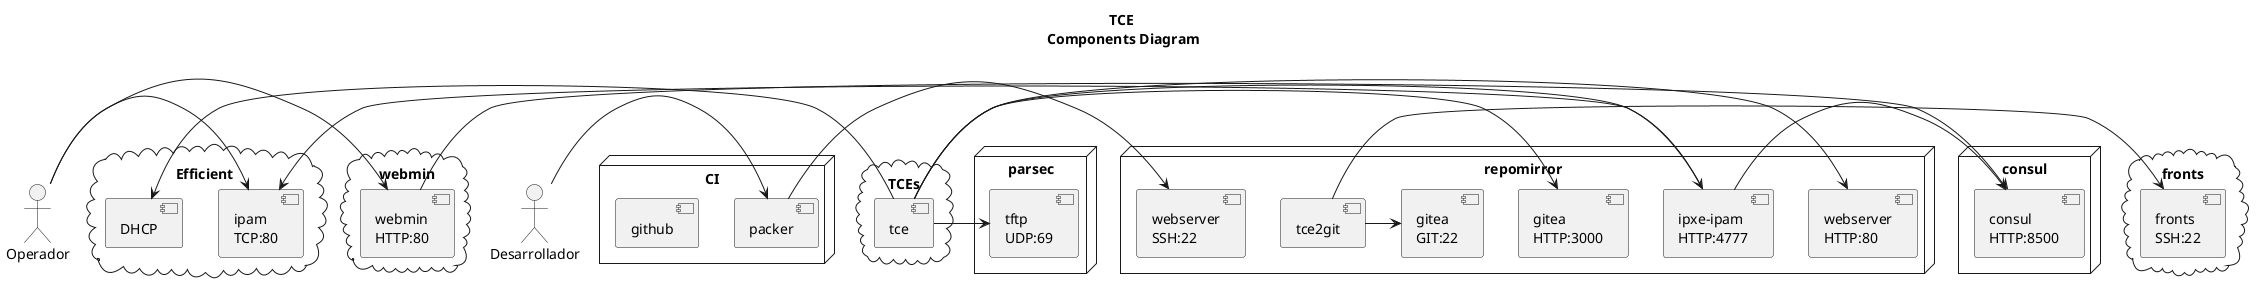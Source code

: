 @startuml
title TCE\n Components Diagram
skinparam componentStyle uml2

actor Operador
actor Desarrollador

cloud "Efficient" {
  [DHCP]
  [ipam\nTCP:80] as IPAM80
}

node "repomirror" {
  [tce2git]
  [webserver\nHTTP:80] as WEB80
  [webserver\nSSH:22] as WEB22
  [gitea\nHTTP:3000] as GITEA3000
  [gitea\nGIT:22] as GITEA22
  [ipxe-ipam\nHTTP:4777] as IPXE4777
}

node "consul" {
  [consul\nHTTP:8500] as CONSUL8500
}

cloud "fronts" {
  [fronts\nSSH:22] as FRONTS22
}

cloud "TCEs" {
  [tce]
}

cloud "webmin" {
  [webmin\nHTTP:80] as WEBMIN80
}

node "parsec" {
  [tftp\nUDP:69] as TFTP69
}

node "CI" {
  [packer]
  [github]
}

Operador -> IPAM80
Operador -> WEBMIN80
Desarrollador -> [packer]
[tce] -> DHCP
[tce] -> TFTP69
[tce] -> WEB80
[tce] -> IPXE4777
[tce] -> GITEA3000
IPXE4777 -> IPAM80
IPXE4777 -> CONSUL8500
WEBMIN80 -> CONSUL8500
[tce2git] -> FRONTS22
[tce2git] -> GITEA22
[packer] -> WEB22
@enduml
